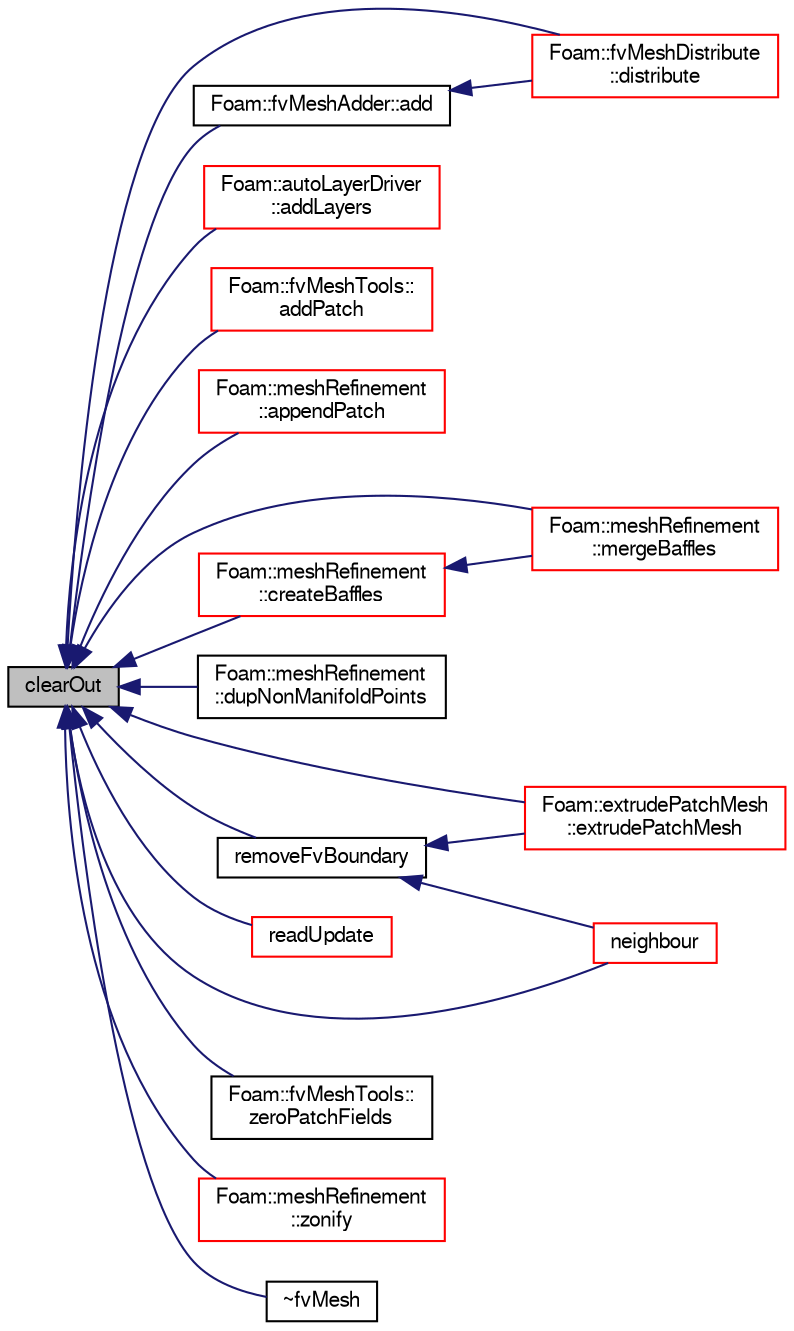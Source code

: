 digraph "clearOut"
{
  bgcolor="transparent";
  edge [fontname="FreeSans",fontsize="10",labelfontname="FreeSans",labelfontsize="10"];
  node [fontname="FreeSans",fontsize="10",shape=record];
  rankdir="LR";
  Node35033 [label="clearOut",height=0.2,width=0.4,color="black", fillcolor="grey75", style="filled", fontcolor="black"];
  Node35033 -> Node35034 [dir="back",color="midnightblue",fontsize="10",style="solid",fontname="FreeSans"];
  Node35034 [label="Foam::fvMeshAdder::add",height=0.2,width=0.4,color="black",URL="$a21450.html#a279c8df949a7489a89a5f2c600e2e3ed",tooltip="Inplace add mesh to fvMesh. Maps all stored fields. Returns map. "];
  Node35034 -> Node35035 [dir="back",color="midnightblue",fontsize="10",style="solid",fontname="FreeSans"];
  Node35035 [label="Foam::fvMeshDistribute\l::distribute",height=0.2,width=0.4,color="red",URL="$a21454.html#acb11a389cf765470aea69d37a526cf1f",tooltip="Send cells to neighbours according to distribution. "];
  Node35033 -> Node35045 [dir="back",color="midnightblue",fontsize="10",style="solid",fontname="FreeSans"];
  Node35045 [label="Foam::autoLayerDriver\l::addLayers",height=0.2,width=0.4,color="red",URL="$a24610.html#a2654851d1ffedc26e8ff1424f7097ba6",tooltip="Add cell layers. "];
  Node35033 -> Node35048 [dir="back",color="midnightblue",fontsize="10",style="solid",fontname="FreeSans"];
  Node35048 [label="Foam::fvMeshTools::\laddPatch",height=0.2,width=0.4,color="red",URL="$a21458.html#a590f160ae7ad17fa6394045ac077b9bf",tooltip="Add patch. Inserts patch before all processor patches. "];
  Node35033 -> Node35051 [dir="back",color="midnightblue",fontsize="10",style="solid",fontname="FreeSans"];
  Node35051 [label="Foam::meshRefinement\l::appendPatch",height=0.2,width=0.4,color="red",URL="$a24662.html#afe45e132b7f6aa140c47d16ee3bc3cd5",tooltip="Helper:append patch to end of mesh. "];
  Node35033 -> Node35055 [dir="back",color="midnightblue",fontsize="10",style="solid",fontname="FreeSans"];
  Node35055 [label="Foam::meshRefinement\l::createBaffles",height=0.2,width=0.4,color="red",URL="$a24662.html#adf59ba1ba1060862e3274059692eea57",tooltip="Create baffle for every internal face where ownPatch != -1. "];
  Node35055 -> Node35042 [dir="back",color="midnightblue",fontsize="10",style="solid",fontname="FreeSans"];
  Node35042 [label="Foam::meshRefinement\l::mergeBaffles",height=0.2,width=0.4,color="red",URL="$a24662.html#aa959f1ef1377d3a4eaac5ff099280e50",tooltip="Merge baffles. Gets pairs of faces. "];
  Node35033 -> Node35035 [dir="back",color="midnightblue",fontsize="10",style="solid",fontname="FreeSans"];
  Node35033 -> Node35056 [dir="back",color="midnightblue",fontsize="10",style="solid",fontname="FreeSans"];
  Node35056 [label="Foam::meshRefinement\l::dupNonManifoldPoints",height=0.2,width=0.4,color="black",URL="$a24662.html#a9dbc8bd1d38070053486014e911d03a1",tooltip="Find boundary points that connect to more than one cell. "];
  Node35033 -> Node35057 [dir="back",color="midnightblue",fontsize="10",style="solid",fontname="FreeSans"];
  Node35057 [label="Foam::extrudePatchMesh\l::extrudePatchMesh",height=0.2,width=0.4,color="red",URL="$a21446.html#ada5aee048de4d025b44660aca99d21a6",tooltip="Construct from mesh, patch and dictionary. "];
  Node35033 -> Node35042 [dir="back",color="midnightblue",fontsize="10",style="solid",fontname="FreeSans"];
  Node35033 -> Node35059 [dir="back",color="midnightblue",fontsize="10",style="solid",fontname="FreeSans"];
  Node35059 [label="neighbour",height=0.2,width=0.4,color="red",URL="$a22766.html#aab1a7f2af09b33005a527e107c7b3fad",tooltip="Internal face neighbour. "];
  Node35033 -> Node36410 [dir="back",color="midnightblue",fontsize="10",style="solid",fontname="FreeSans"];
  Node36410 [label="readUpdate",height=0.2,width=0.4,color="red",URL="$a22766.html#a9d298b9dbcdbe96c85e7ea556233a8c2",tooltip="Update the mesh based on the mesh files saved in time. "];
  Node35033 -> Node37061 [dir="back",color="midnightblue",fontsize="10",style="solid",fontname="FreeSans"];
  Node37061 [label="removeFvBoundary",height=0.2,width=0.4,color="black",URL="$a22766.html#ac0182771afe06e7f2d7d52a627a0e16f",tooltip="Remove boundary patches. Warning: fvPatchFields hold ref to. "];
  Node37061 -> Node35057 [dir="back",color="midnightblue",fontsize="10",style="solid",fontname="FreeSans"];
  Node37061 -> Node35059 [dir="back",color="midnightblue",fontsize="10",style="solid",fontname="FreeSans"];
  Node35033 -> Node37062 [dir="back",color="midnightblue",fontsize="10",style="solid",fontname="FreeSans"];
  Node37062 [label="Foam::fvMeshTools::\lzeroPatchFields",height=0.2,width=0.4,color="black",URL="$a21458.html#a0a472e7f70e44cca96e2b8390de2354e",tooltip="Change patchField to zero on registered fields. "];
  Node35033 -> Node35133 [dir="back",color="midnightblue",fontsize="10",style="solid",fontname="FreeSans"];
  Node35133 [label="Foam::meshRefinement\l::zonify",height=0.2,width=0.4,color="red",URL="$a24662.html#a90cf965dfe02eb20f11a4a8c6035747f",tooltip="Put faces/cells into zones according to surface specification. "];
  Node35033 -> Node37063 [dir="back",color="midnightblue",fontsize="10",style="solid",fontname="FreeSans"];
  Node37063 [label="~fvMesh",height=0.2,width=0.4,color="black",URL="$a22766.html#a536cfe06fb411fe5bb3d5be0a44eb380",tooltip="Destructor. "];
}
